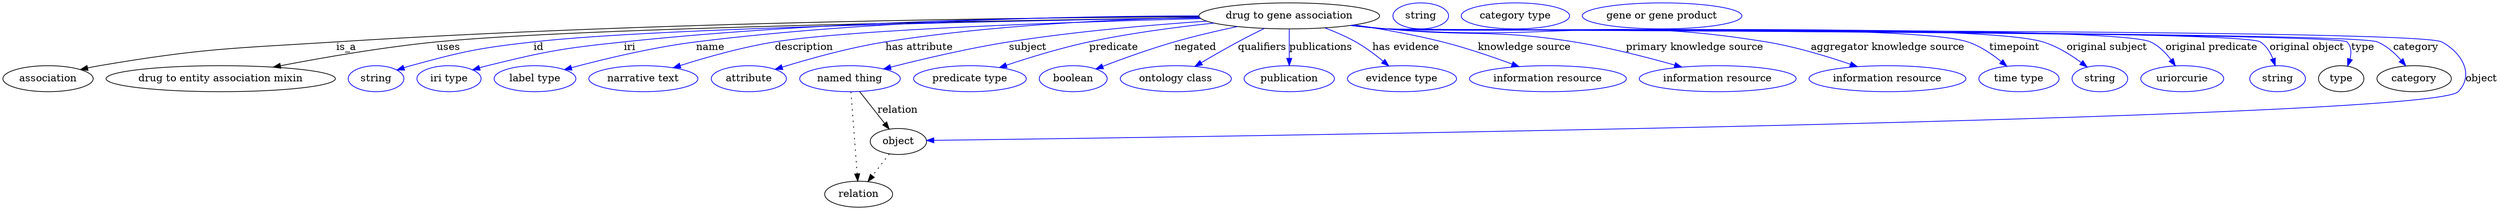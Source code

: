 digraph {
	graph [bb="0,0,3449.4,283"];
	node [label="\N"];
	"drug to gene association"	[height=0.5,
		label="drug to gene association",
		pos="1778.4,265",
		width=3.4664];
	association	[height=0.5,
		pos="62.394,178",
		width=1.7332];
	"drug to gene association" -> association	[label=is_a,
		lp="475.39,221.5",
		pos="e,106.9,190.62 1653.9,263.75 1420,262.59 899.1,256.8 461.39,229 315.18,219.71 277.85,220.45 133.39,196 128.01,195.09 122.42,194 \
116.85,192.82"];
	"drug to entity association mixin"	[height=0.5,
		pos="301.39,178",
		width=4.4052];
	"drug to gene association" -> "drug to entity association mixin"	[label=uses,
		lp="616.89,221.5",
		pos="e,374.14,194.01 1654.5,262.45 1394.9,258.86 801.73,248.73 600.39,229 526.86,221.79 444.07,207.46 384.28,195.97"];
	id	[color=blue,
		height=0.5,
		label=string,
		pos="516.39,178",
		width=1.0652];
	"drug to gene association" -> id	[color=blue,
		label=id,
		lp="740.39,221.5",
		pos="e,545.11,189.95 1654.5,262.33 1417.6,258.72 908.24,248.87 733.39,229 657.35,220.36 638.22,216.16 564.39,196 561.24,195.14 557.99,\
194.17 554.75,193.15",
		style=solid];
	iri	[color=blue,
		height=0.5,
		label="iri type",
		pos="617.39,178",
		width=1.2277];
	"drug to gene association" -> iri	[color=blue,
		label=iri,
		lp="866.39,221.5",
		pos="e,649.99,190.23 1653.4,264.61 1476,264.25 1141.5,259.09 858.39,229 774.04,220.03 752.75,216.34 670.39,196 666.96,195.15 663.42,194.2 \
659.89,193.19",
		style=solid];
	name	[color=blue,
		height=0.5,
		label="label type",
		pos="736.39,178",
		width=1.5707];
	"drug to gene association" -> name	[color=blue,
		label=name,
		lp="978.39,221.5",
		pos="e,776.9,190.59 1656.3,261.27 1461.7,256.51 1089.6,245.56 958.39,229 898.63,221.46 831.31,205.16 786.63,193.22",
		style=solid];
	description	[color=blue,
		height=0.5,
		label="narrative text",
		pos="886.39,178",
		width=2.0943];
	"drug to gene association" -> description	[color=blue,
		label=description,
		lp="1107.9,221.5",
		pos="e,927.52,193.16 1656.3,261.23 1483.7,256.77 1177.1,246.64 1067.4,229 1022.7,221.81 973.18,207.7 937.27,196.29",
		style=solid];
	"has attribute"	[color=blue,
		height=0.5,
		label=attribute,
		pos="1031.4,178",
		width=1.4443];
	"drug to gene association" -> "has attribute"	[color=blue,
		label="has attribute",
		lp="1267.4,221.5",
		pos="e,1067.9,191.01 1654.4,262.94 1540.8,260.39 1368.4,252.5 1220.4,229 1170.9,221.13 1115.5,205.68 1077.6,194.03",
		style=solid];
	subject	[color=blue,
		height=0.5,
		label="named thing",
		pos="1171.4,178",
		width=1.9318];
	"drug to gene association" -> subject	[color=blue,
		label=subject,
		lp="1417.4,221.5",
		pos="e,1217.8,191.45 1664,257.67 1586.7,252.41 1482.5,243.41 1391.4,229 1335.1,220.1 1271.7,205.16 1227.5,193.93",
		style=solid];
	predicate	[color=blue,
		height=0.5,
		label="predicate type",
		pos="1337.4,178",
		width=2.1665];
	"drug to gene association" -> predicate	[color=blue,
		label=predicate,
		lp="1535.4,221.5",
		pos="e,1378,193.49 1674.1,255.06 1621.9,249.52 1557.9,241.1 1501.4,229 1462.6,220.7 1419.8,207.5 1387.6,196.75",
		style=solid];
	negated	[color=blue,
		height=0.5,
		label=boolean,
		pos="1480.4,178",
		width=1.2999];
	"drug to gene association" -> negated	[color=blue,
		label=negated,
		lp="1648.4,221.5",
		pos="e,1511.5,191.48 1706.7,250.26 1679.2,244.46 1647.6,237.15 1619.4,229 1585.8,219.31 1548.6,205.77 1521.1,195.22",
		style=solid];
	qualifiers	[color=blue,
		height=0.5,
		label="ontology class",
		pos="1621.4,178",
		width=2.1304];
	"drug to gene association" -> qualifiers	[color=blue,
		label=qualifiers,
		lp="1740.9,221.5",
		pos="e,1647.9,195.02 1743.8,247.56 1732.2,241.85 1719.1,235.3 1707.4,229 1690.5,219.92 1672,209.3 1656.6,200.19",
		style=solid];
	publications	[color=blue,
		height=0.5,
		label=publication,
		pos="1778.4,178",
		width=1.7332];
	"drug to gene association" -> publications	[color=blue,
		label=publications,
		lp="1822.4,221.5",
		pos="e,1778.4,196.18 1778.4,246.8 1778.4,235.16 1778.4,219.55 1778.4,206.24",
		style=solid];
	"has evidence"	[color=blue,
		height=0.5,
		label="evidence type",
		pos="1934.4,178",
		width=2.0943];
	"drug to gene association" -> "has evidence"	[color=blue,
		label="has evidence",
		lp="1939.9,221.5",
		pos="e,1916.1,195.69 1827.9,248.29 1842,242.98 1857.1,236.47 1870.4,229 1883.7,221.48 1897.3,211.34 1908.5,202.15",
		style=solid];
	"knowledge source"	[color=blue,
		height=0.5,
		label="information resource",
		pos="2136.4,178",
		width=3.015];
	"drug to gene association" -> "knowledge source"	[color=blue,
		label="knowledge source",
		lp="2103.9,221.5",
		pos="e,2096.3,194.73 1868.6,252.5 1906.5,246.79 1950.9,238.96 1990.4,229 2023,220.77 2058.8,208.57 2086.8,198.28",
		style=solid];
	"primary knowledge source"	[color=blue,
		height=0.5,
		label="information resource",
		pos="2371.4,178",
		width=3.015];
	"drug to gene association" -> "primary knowledge source"	[color=blue,
		label="primary knowledge source",
		lp="2339.4,221.5",
		pos="e,2321.6,194.12 1866.3,252.13 1881.6,250.26 1897.5,248.46 1912.4,247 2027.7,235.71 2058,247.18 2172.4,229 2219.9,221.45 2272.7,207.95 \
2311.9,196.88",
		style=solid];
	"aggregator knowledge source"	[color=blue,
		height=0.5,
		label="information resource",
		pos="2606.4,178",
		width=3.015];
	"drug to gene association" -> "aggregator knowledge source"	[color=blue,
		label="aggregator knowledge source",
		lp="2606.9,221.5",
		pos="e,2564.6,194.68 1864.4,251.9 1880.3,250 1896.9,248.25 1912.4,247 2145.6,228.26 2207.5,266.67 2438.4,229 2478.3,222.49 2522,209.29 \
2554.8,198.08",
		style=solid];
	timepoint	[color=blue,
		height=0.5,
		label="time type",
		pos="2788.4,178",
		width=1.5346];
	"drug to gene association" -> timepoint	[color=blue,
		label=timepoint,
		lp="2782.4,221.5",
		pos="e,2771.6,195.19 1863.7,251.83 1879.8,249.91 1896.6,248.17 1912.4,247 2001.6,240.36 2632.4,256.97 2717.4,229 2734.4,223.39 2751,212.2 \
2763.8,201.83",
		style=solid];
	"original subject"	[color=blue,
		height=0.5,
		label=string,
		pos="2900.4,178",
		width=1.0652];
	"drug to gene association" -> "original subject"	[color=blue,
		label="original subject",
		lp="2910.4,221.5",
		pos="e,2882.7,194.25 1863.7,251.8 1879.8,249.88 1896.6,248.15 1912.4,247 2013.1,239.63 2724.7,258.08 2821.4,229 2840.8,223.18 2860,211.19 \
2874.6,200.41",
		style=solid];
	"original predicate"	[color=blue,
		height=0.5,
		label=uriorcurie,
		pos="3014.4,178",
		width=1.5887];
	"drug to gene association" -> "original predicate"	[color=blue,
		label="original predicate",
		lp="3054.9,221.5",
		pos="e,3004.9,195.82 1863.3,251.81 1879.6,249.88 1896.5,248.14 1912.4,247 1971,242.79 2917,253.67 2970.4,229 2981.9,223.67 2991.7,213.71 \
2999,204.08",
		style=solid];
	"original object"	[color=blue,
		height=0.5,
		label=string,
		pos="3146.4,178",
		width=1.0652];
	"drug to gene association" -> "original object"	[color=blue,
		label="original object",
		lp="3186.9,221.5",
		pos="e,3143.1,196.02 1863.3,251.78 1879.6,249.85 1896.5,248.12 1912.4,247 1945.9,244.63 3094.1,247.11 3122.4,229 3130.7,223.67 3136.2,\
214.55 3139.9,205.55",
		style=solid];
	type	[height=0.5,
		pos="3234.4,178",
		width=0.86659];
	"drug to gene association" -> type	[color=blue,
		label=type,
		lp="3264.4,221.5",
		pos="e,3243.4,195.57 1863.3,251.76 1879.6,249.83 1896.5,248.11 1912.4,247 1930.8,245.71 3229.4,242.15 3242.4,229 3248.5,222.79 3248.7,\
213.89 3246.6,205.31",
		style=solid];
	category	[height=0.5,
		pos="3335.4,178",
		width=1.4263];
	"drug to gene association" -> category	[color=blue,
		label=category,
		lp="3337.9,221.5",
		pos="e,3323.7,195.89 1863.3,251.76 1879.6,249.83 1896.5,248.11 1912.4,247 1950.4,244.35 3249.2,243.64 3284.4,229 3297.2,223.66 3308.6,\
213.42 3317.3,203.59",
		style=solid];
	object	[height=0.5,
		pos="1238.4,91",
		width=1.0832];
	"drug to gene association" -> object	[color=blue,
		label=object,
		lp="3427.4,178",
		pos="e,1277.4,92.482 1863.3,251.75 1879.6,249.82 1896.5,248.1 1912.4,247 1952.9,244.19 3337.7,248.37 3373.4,229 3401.7,213.64 3417.8,\
183.12 3395.4,160 3357.5,120.86 1605.8,96.685 1287.7,92.613",
		style=solid];
	subject -> object	[label=relation,
		lp="1237.4,134.5",
		pos="e,1225.6,108.18 1184.6,160.21 1194.5,147.71 1208.1,130.45 1219.1,116.43"];
	relation	[height=0.5,
		pos="1183.4,18",
		width=1.2999];
	subject -> relation	[pos="e,1182.1,36.188 1172.7,159.79 1174.8,132.48 1178.8,78.994 1181.3,46.38",
		style=dotted];
	association_type	[color=blue,
		height=0.5,
		label=string,
		pos="1959.4,265",
		width=1.0652];
	association_category	[color=blue,
		height=0.5,
		label="category type",
		pos="2090.4,265",
		width=2.0762];
	object -> relation	[pos="e,1196.2,35.54 1225.9,73.889 1219,64.939 1210.2,53.617 1202.4,43.584",
		style=dotted];
	"drug to gene association_object"	[color=blue,
		height=0.5,
		label="gene or gene product",
		pos="2293.4,265",
		width=3.0692];
}

